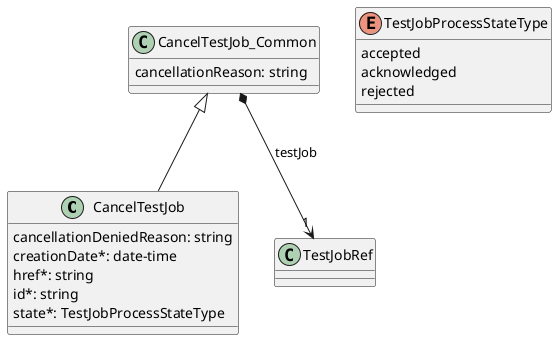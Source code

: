 @startuml cancelTestJobModel

class CancelTestJob {

    cancellationDeniedReason: string
    creationDate*: date-time
    href*: string
    id*: string
    state*: TestJobProcessStateType
}
CancelTestJob_Common <|-- CancelTestJob



class CancelTestJob_Common {

    cancellationReason: string
}

CancelTestJob_Common *-->"1" TestJobRef : testJob


enum TestJobProcessStateType {

    accepted
    acknowledged
    rejected
}

@enduml
